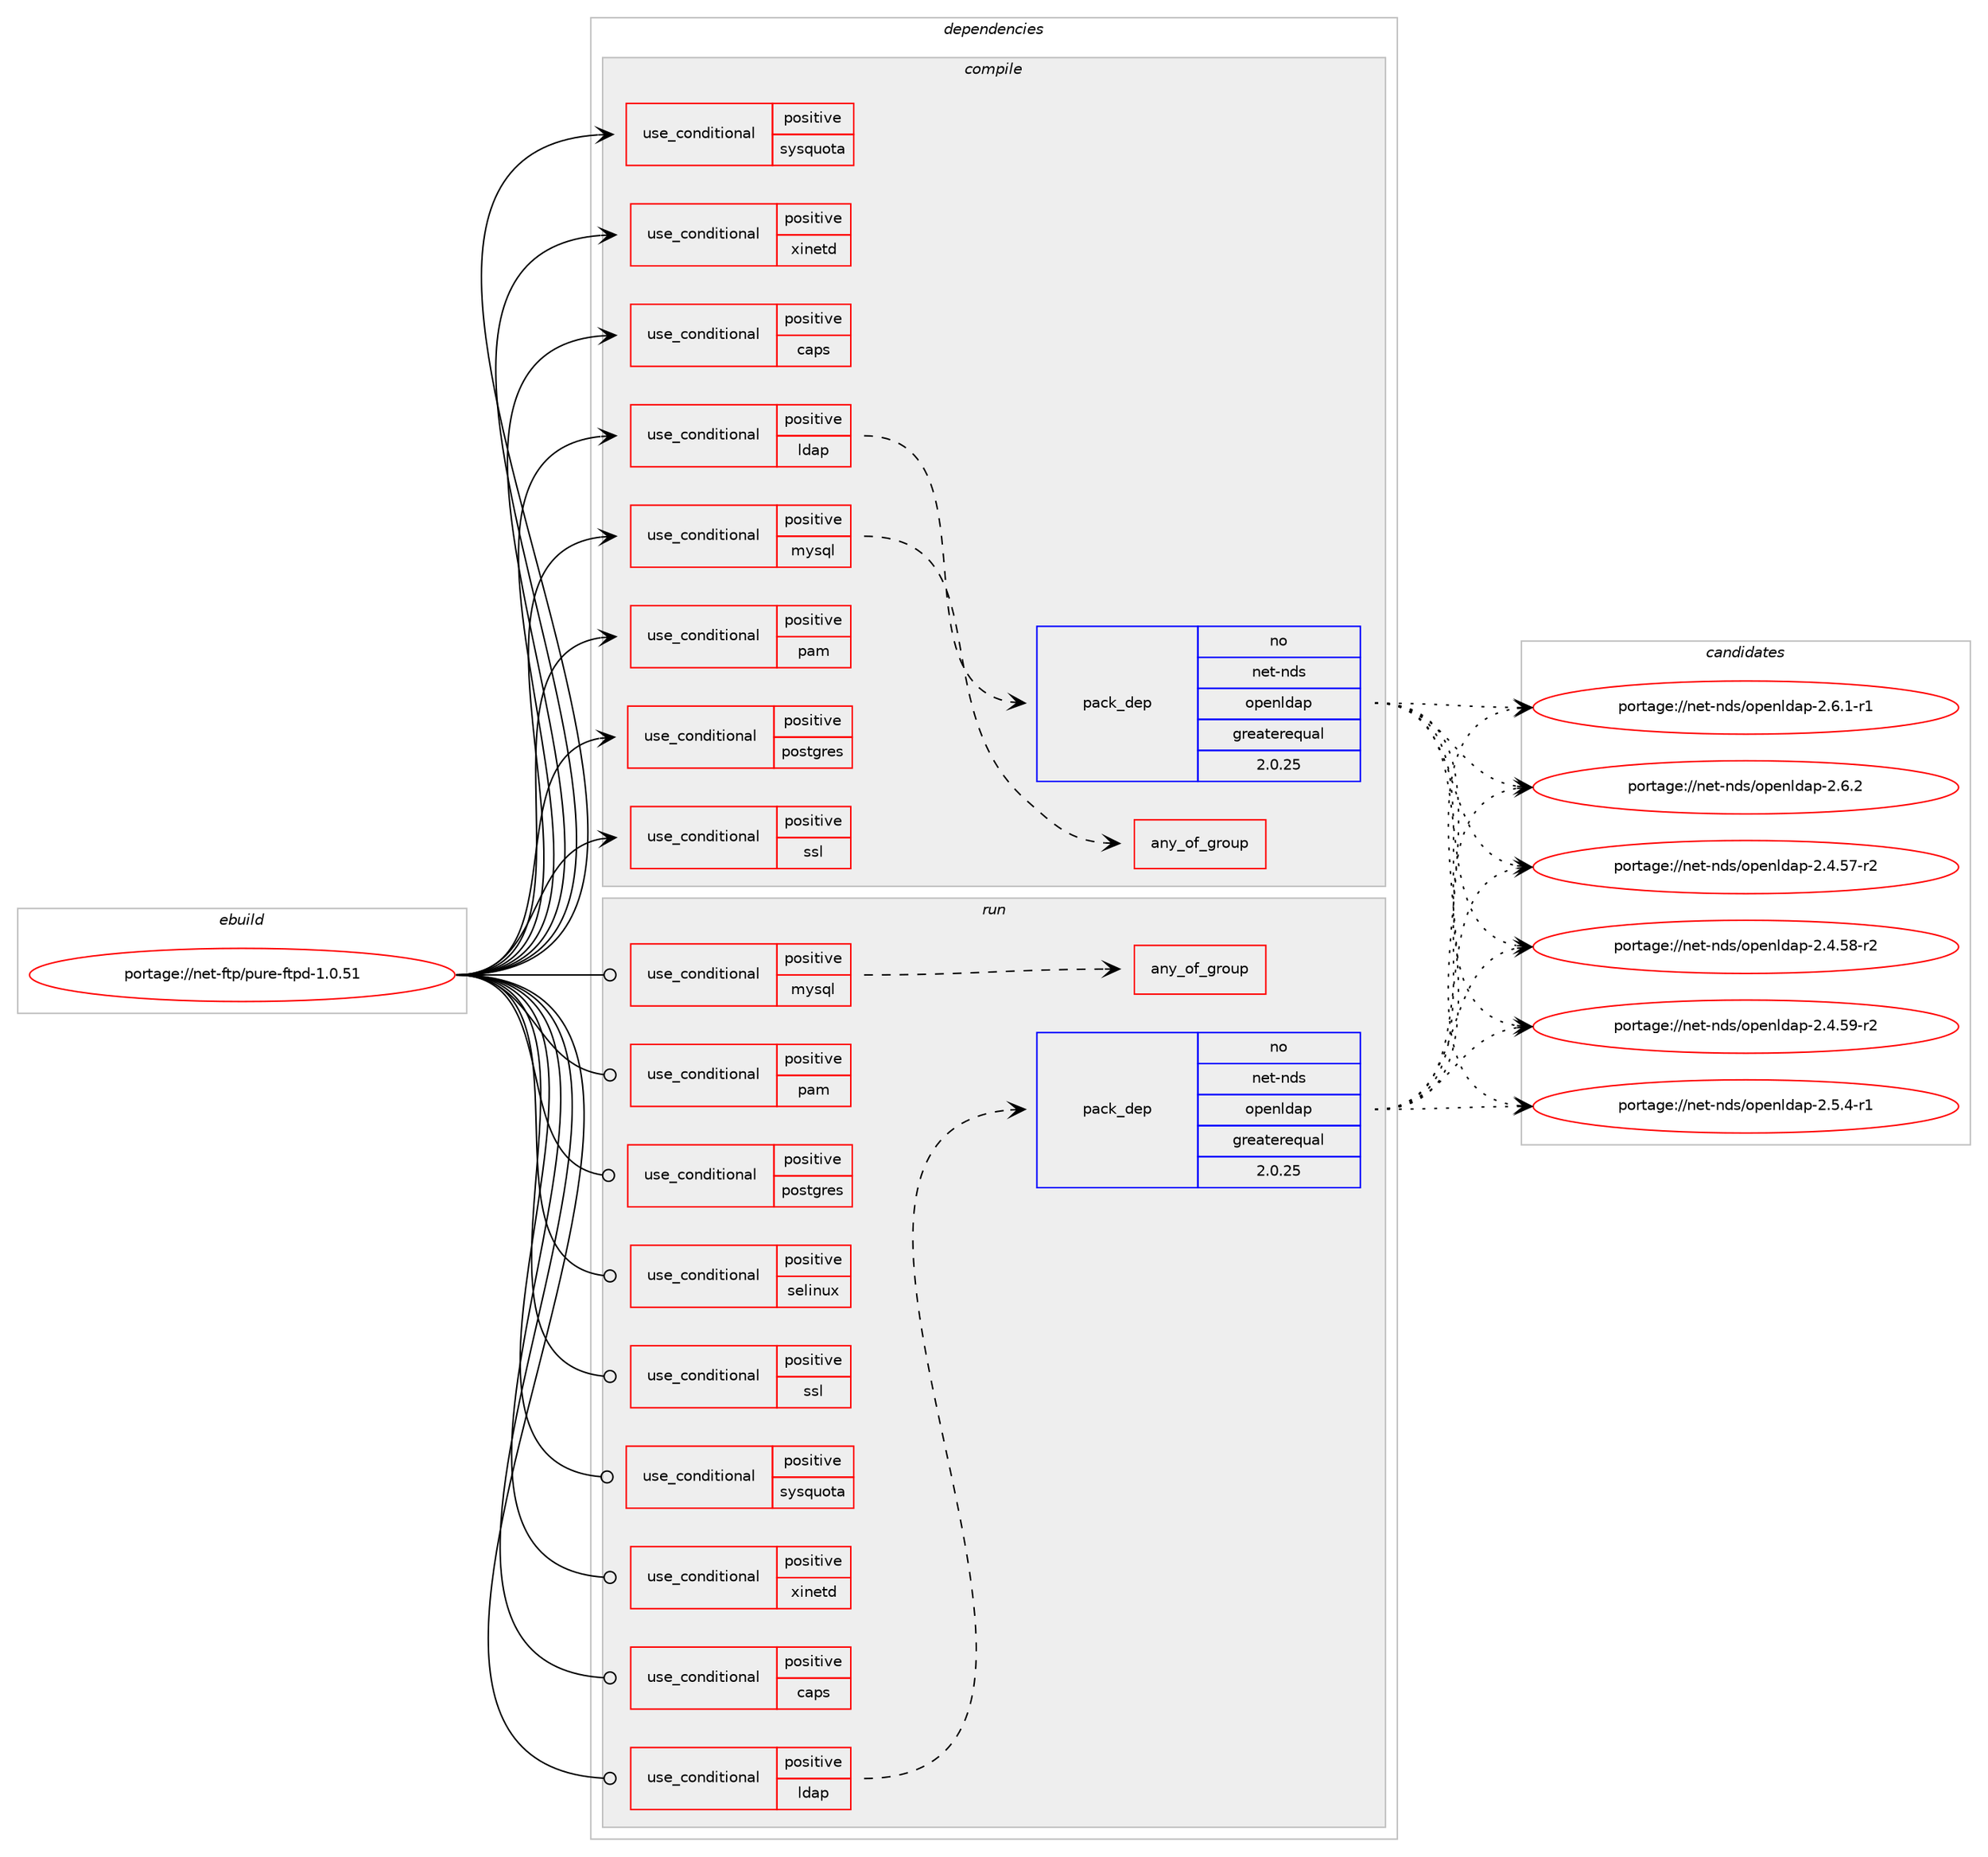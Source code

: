 digraph prolog {

# *************
# Graph options
# *************

newrank=true;
concentrate=true;
compound=true;
graph [rankdir=LR,fontname=Helvetica,fontsize=10,ranksep=1.5];#, ranksep=2.5, nodesep=0.2];
edge  [arrowhead=vee];
node  [fontname=Helvetica,fontsize=10];

# **********
# The ebuild
# **********

subgraph cluster_leftcol {
color=gray;
label=<<i>ebuild</i>>;
id [label="portage://net-ftp/pure-ftpd-1.0.51", color=red, width=4, href="../net-ftp/pure-ftpd-1.0.51.svg"];
}

# ****************
# The dependencies
# ****************

subgraph cluster_midcol {
color=gray;
label=<<i>dependencies</i>>;
subgraph cluster_compile {
fillcolor="#eeeeee";
style=filled;
label=<<i>compile</i>>;
subgraph cond730 {
dependency922 [label=<<TABLE BORDER="0" CELLBORDER="1" CELLSPACING="0" CELLPADDING="4"><TR><TD ROWSPAN="3" CELLPADDING="10">use_conditional</TD></TR><TR><TD>positive</TD></TR><TR><TD>caps</TD></TR></TABLE>>, shape=none, color=red];
# *** BEGIN UNKNOWN DEPENDENCY TYPE (TODO) ***
# dependency922 -> package_dependency(portage://net-ftp/pure-ftpd-1.0.51,install,no,sys-libs,libcap,none,[,,],[],[])
# *** END UNKNOWN DEPENDENCY TYPE (TODO) ***

}
id:e -> dependency922:w [weight=20,style="solid",arrowhead="vee"];
subgraph cond731 {
dependency923 [label=<<TABLE BORDER="0" CELLBORDER="1" CELLSPACING="0" CELLPADDING="4"><TR><TD ROWSPAN="3" CELLPADDING="10">use_conditional</TD></TR><TR><TD>positive</TD></TR><TR><TD>ldap</TD></TR></TABLE>>, shape=none, color=red];
subgraph pack190 {
dependency924 [label=<<TABLE BORDER="0" CELLBORDER="1" CELLSPACING="0" CELLPADDING="4" WIDTH="220"><TR><TD ROWSPAN="6" CELLPADDING="30">pack_dep</TD></TR><TR><TD WIDTH="110">no</TD></TR><TR><TD>net-nds</TD></TR><TR><TD>openldap</TD></TR><TR><TD>greaterequal</TD></TR><TR><TD>2.0.25</TD></TR></TABLE>>, shape=none, color=blue];
}
dependency923:e -> dependency924:w [weight=20,style="dashed",arrowhead="vee"];
}
id:e -> dependency923:w [weight=20,style="solid",arrowhead="vee"];
subgraph cond732 {
dependency925 [label=<<TABLE BORDER="0" CELLBORDER="1" CELLSPACING="0" CELLPADDING="4"><TR><TD ROWSPAN="3" CELLPADDING="10">use_conditional</TD></TR><TR><TD>positive</TD></TR><TR><TD>mysql</TD></TR></TABLE>>, shape=none, color=red];
subgraph any4 {
dependency926 [label=<<TABLE BORDER="0" CELLBORDER="1" CELLSPACING="0" CELLPADDING="4"><TR><TD CELLPADDING="10">any_of_group</TD></TR></TABLE>>, shape=none, color=red];# *** BEGIN UNKNOWN DEPENDENCY TYPE (TODO) ***
# dependency926 -> package_dependency(portage://net-ftp/pure-ftpd-1.0.51,install,no,dev-db,mariadb-connector-c,none,[,,],[],[])
# *** END UNKNOWN DEPENDENCY TYPE (TODO) ***

# *** BEGIN UNKNOWN DEPENDENCY TYPE (TODO) ***
# dependency926 -> package_dependency(portage://net-ftp/pure-ftpd-1.0.51,install,no,dev-db,mysql-connector-c,none,[,,],[],[])
# *** END UNKNOWN DEPENDENCY TYPE (TODO) ***

}
dependency925:e -> dependency926:w [weight=20,style="dashed",arrowhead="vee"];
}
id:e -> dependency925:w [weight=20,style="solid",arrowhead="vee"];
subgraph cond733 {
dependency927 [label=<<TABLE BORDER="0" CELLBORDER="1" CELLSPACING="0" CELLPADDING="4"><TR><TD ROWSPAN="3" CELLPADDING="10">use_conditional</TD></TR><TR><TD>positive</TD></TR><TR><TD>pam</TD></TR></TABLE>>, shape=none, color=red];
# *** BEGIN UNKNOWN DEPENDENCY TYPE (TODO) ***
# dependency927 -> package_dependency(portage://net-ftp/pure-ftpd-1.0.51,install,no,sys-libs,pam,none,[,,],[],[])
# *** END UNKNOWN DEPENDENCY TYPE (TODO) ***

}
id:e -> dependency927:w [weight=20,style="solid",arrowhead="vee"];
subgraph cond734 {
dependency928 [label=<<TABLE BORDER="0" CELLBORDER="1" CELLSPACING="0" CELLPADDING="4"><TR><TD ROWSPAN="3" CELLPADDING="10">use_conditional</TD></TR><TR><TD>positive</TD></TR><TR><TD>postgres</TD></TR></TABLE>>, shape=none, color=red];
# *** BEGIN UNKNOWN DEPENDENCY TYPE (TODO) ***
# dependency928 -> package_dependency(portage://net-ftp/pure-ftpd-1.0.51,install,no,dev-db,postgresql,none,[,,],any_same_slot,[])
# *** END UNKNOWN DEPENDENCY TYPE (TODO) ***

}
id:e -> dependency928:w [weight=20,style="solid",arrowhead="vee"];
subgraph cond735 {
dependency929 [label=<<TABLE BORDER="0" CELLBORDER="1" CELLSPACING="0" CELLPADDING="4"><TR><TD ROWSPAN="3" CELLPADDING="10">use_conditional</TD></TR><TR><TD>positive</TD></TR><TR><TD>ssl</TD></TR></TABLE>>, shape=none, color=red];
# *** BEGIN UNKNOWN DEPENDENCY TYPE (TODO) ***
# dependency929 -> package_dependency(portage://net-ftp/pure-ftpd-1.0.51,install,no,dev-libs,openssl,none,[,,],[slot(0),equal],[use(disable(bindist),negative)])
# *** END UNKNOWN DEPENDENCY TYPE (TODO) ***

}
id:e -> dependency929:w [weight=20,style="solid",arrowhead="vee"];
subgraph cond736 {
dependency930 [label=<<TABLE BORDER="0" CELLBORDER="1" CELLSPACING="0" CELLPADDING="4"><TR><TD ROWSPAN="3" CELLPADDING="10">use_conditional</TD></TR><TR><TD>positive</TD></TR><TR><TD>sysquota</TD></TR></TABLE>>, shape=none, color=red];
# *** BEGIN UNKNOWN DEPENDENCY TYPE (TODO) ***
# dependency930 -> package_dependency(portage://net-ftp/pure-ftpd-1.0.51,install,no,sys-fs,quota,none,[,,],[],[use(disable(rpc),none)])
# *** END UNKNOWN DEPENDENCY TYPE (TODO) ***

}
id:e -> dependency930:w [weight=20,style="solid",arrowhead="vee"];
subgraph cond737 {
dependency931 [label=<<TABLE BORDER="0" CELLBORDER="1" CELLSPACING="0" CELLPADDING="4"><TR><TD ROWSPAN="3" CELLPADDING="10">use_conditional</TD></TR><TR><TD>positive</TD></TR><TR><TD>xinetd</TD></TR></TABLE>>, shape=none, color=red];
# *** BEGIN UNKNOWN DEPENDENCY TYPE (TODO) ***
# dependency931 -> package_dependency(portage://net-ftp/pure-ftpd-1.0.51,install,no,virtual,inetd,none,[,,],[],[])
# *** END UNKNOWN DEPENDENCY TYPE (TODO) ***

}
id:e -> dependency931:w [weight=20,style="solid",arrowhead="vee"];
# *** BEGIN UNKNOWN DEPENDENCY TYPE (TODO) ***
# id -> package_dependency(portage://net-ftp/pure-ftpd-1.0.51,install,no,dev-libs,libsodium,none,[,,],any_same_slot,[])
# *** END UNKNOWN DEPENDENCY TYPE (TODO) ***

# *** BEGIN UNKNOWN DEPENDENCY TYPE (TODO) ***
# id -> package_dependency(portage://net-ftp/pure-ftpd-1.0.51,install,no,virtual,libcrypt,none,[,,],any_same_slot,[])
# *** END UNKNOWN DEPENDENCY TYPE (TODO) ***

}
subgraph cluster_compileandrun {
fillcolor="#eeeeee";
style=filled;
label=<<i>compile and run</i>>;
}
subgraph cluster_run {
fillcolor="#eeeeee";
style=filled;
label=<<i>run</i>>;
subgraph cond738 {
dependency932 [label=<<TABLE BORDER="0" CELLBORDER="1" CELLSPACING="0" CELLPADDING="4"><TR><TD ROWSPAN="3" CELLPADDING="10">use_conditional</TD></TR><TR><TD>positive</TD></TR><TR><TD>caps</TD></TR></TABLE>>, shape=none, color=red];
# *** BEGIN UNKNOWN DEPENDENCY TYPE (TODO) ***
# dependency932 -> package_dependency(portage://net-ftp/pure-ftpd-1.0.51,run,no,sys-libs,libcap,none,[,,],[],[])
# *** END UNKNOWN DEPENDENCY TYPE (TODO) ***

}
id:e -> dependency932:w [weight=20,style="solid",arrowhead="odot"];
subgraph cond739 {
dependency933 [label=<<TABLE BORDER="0" CELLBORDER="1" CELLSPACING="0" CELLPADDING="4"><TR><TD ROWSPAN="3" CELLPADDING="10">use_conditional</TD></TR><TR><TD>positive</TD></TR><TR><TD>ldap</TD></TR></TABLE>>, shape=none, color=red];
subgraph pack191 {
dependency934 [label=<<TABLE BORDER="0" CELLBORDER="1" CELLSPACING="0" CELLPADDING="4" WIDTH="220"><TR><TD ROWSPAN="6" CELLPADDING="30">pack_dep</TD></TR><TR><TD WIDTH="110">no</TD></TR><TR><TD>net-nds</TD></TR><TR><TD>openldap</TD></TR><TR><TD>greaterequal</TD></TR><TR><TD>2.0.25</TD></TR></TABLE>>, shape=none, color=blue];
}
dependency933:e -> dependency934:w [weight=20,style="dashed",arrowhead="vee"];
}
id:e -> dependency933:w [weight=20,style="solid",arrowhead="odot"];
subgraph cond740 {
dependency935 [label=<<TABLE BORDER="0" CELLBORDER="1" CELLSPACING="0" CELLPADDING="4"><TR><TD ROWSPAN="3" CELLPADDING="10">use_conditional</TD></TR><TR><TD>positive</TD></TR><TR><TD>mysql</TD></TR></TABLE>>, shape=none, color=red];
subgraph any5 {
dependency936 [label=<<TABLE BORDER="0" CELLBORDER="1" CELLSPACING="0" CELLPADDING="4"><TR><TD CELLPADDING="10">any_of_group</TD></TR></TABLE>>, shape=none, color=red];# *** BEGIN UNKNOWN DEPENDENCY TYPE (TODO) ***
# dependency936 -> package_dependency(portage://net-ftp/pure-ftpd-1.0.51,run,no,dev-db,mariadb-connector-c,none,[,,],[],[])
# *** END UNKNOWN DEPENDENCY TYPE (TODO) ***

# *** BEGIN UNKNOWN DEPENDENCY TYPE (TODO) ***
# dependency936 -> package_dependency(portage://net-ftp/pure-ftpd-1.0.51,run,no,dev-db,mysql-connector-c,none,[,,],[],[])
# *** END UNKNOWN DEPENDENCY TYPE (TODO) ***

}
dependency935:e -> dependency936:w [weight=20,style="dashed",arrowhead="vee"];
}
id:e -> dependency935:w [weight=20,style="solid",arrowhead="odot"];
subgraph cond741 {
dependency937 [label=<<TABLE BORDER="0" CELLBORDER="1" CELLSPACING="0" CELLPADDING="4"><TR><TD ROWSPAN="3" CELLPADDING="10">use_conditional</TD></TR><TR><TD>positive</TD></TR><TR><TD>pam</TD></TR></TABLE>>, shape=none, color=red];
# *** BEGIN UNKNOWN DEPENDENCY TYPE (TODO) ***
# dependency937 -> package_dependency(portage://net-ftp/pure-ftpd-1.0.51,run,no,sys-libs,pam,none,[,,],[],[])
# *** END UNKNOWN DEPENDENCY TYPE (TODO) ***

}
id:e -> dependency937:w [weight=20,style="solid",arrowhead="odot"];
subgraph cond742 {
dependency938 [label=<<TABLE BORDER="0" CELLBORDER="1" CELLSPACING="0" CELLPADDING="4"><TR><TD ROWSPAN="3" CELLPADDING="10">use_conditional</TD></TR><TR><TD>positive</TD></TR><TR><TD>postgres</TD></TR></TABLE>>, shape=none, color=red];
# *** BEGIN UNKNOWN DEPENDENCY TYPE (TODO) ***
# dependency938 -> package_dependency(portage://net-ftp/pure-ftpd-1.0.51,run,no,dev-db,postgresql,none,[,,],any_same_slot,[])
# *** END UNKNOWN DEPENDENCY TYPE (TODO) ***

}
id:e -> dependency938:w [weight=20,style="solid",arrowhead="odot"];
subgraph cond743 {
dependency939 [label=<<TABLE BORDER="0" CELLBORDER="1" CELLSPACING="0" CELLPADDING="4"><TR><TD ROWSPAN="3" CELLPADDING="10">use_conditional</TD></TR><TR><TD>positive</TD></TR><TR><TD>selinux</TD></TR></TABLE>>, shape=none, color=red];
# *** BEGIN UNKNOWN DEPENDENCY TYPE (TODO) ***
# dependency939 -> package_dependency(portage://net-ftp/pure-ftpd-1.0.51,run,no,sec-policy,selinux-ftp,none,[,,],[],[])
# *** END UNKNOWN DEPENDENCY TYPE (TODO) ***

}
id:e -> dependency939:w [weight=20,style="solid",arrowhead="odot"];
subgraph cond744 {
dependency940 [label=<<TABLE BORDER="0" CELLBORDER="1" CELLSPACING="0" CELLPADDING="4"><TR><TD ROWSPAN="3" CELLPADDING="10">use_conditional</TD></TR><TR><TD>positive</TD></TR><TR><TD>ssl</TD></TR></TABLE>>, shape=none, color=red];
# *** BEGIN UNKNOWN DEPENDENCY TYPE (TODO) ***
# dependency940 -> package_dependency(portage://net-ftp/pure-ftpd-1.0.51,run,no,dev-libs,openssl,none,[,,],[slot(0),equal],[use(disable(bindist),negative)])
# *** END UNKNOWN DEPENDENCY TYPE (TODO) ***

}
id:e -> dependency940:w [weight=20,style="solid",arrowhead="odot"];
subgraph cond745 {
dependency941 [label=<<TABLE BORDER="0" CELLBORDER="1" CELLSPACING="0" CELLPADDING="4"><TR><TD ROWSPAN="3" CELLPADDING="10">use_conditional</TD></TR><TR><TD>positive</TD></TR><TR><TD>sysquota</TD></TR></TABLE>>, shape=none, color=red];
# *** BEGIN UNKNOWN DEPENDENCY TYPE (TODO) ***
# dependency941 -> package_dependency(portage://net-ftp/pure-ftpd-1.0.51,run,no,sys-fs,quota,none,[,,],[],[use(disable(rpc),none)])
# *** END UNKNOWN DEPENDENCY TYPE (TODO) ***

}
id:e -> dependency941:w [weight=20,style="solid",arrowhead="odot"];
subgraph cond746 {
dependency942 [label=<<TABLE BORDER="0" CELLBORDER="1" CELLSPACING="0" CELLPADDING="4"><TR><TD ROWSPAN="3" CELLPADDING="10">use_conditional</TD></TR><TR><TD>positive</TD></TR><TR><TD>xinetd</TD></TR></TABLE>>, shape=none, color=red];
# *** BEGIN UNKNOWN DEPENDENCY TYPE (TODO) ***
# dependency942 -> package_dependency(portage://net-ftp/pure-ftpd-1.0.51,run,no,virtual,inetd,none,[,,],[],[])
# *** END UNKNOWN DEPENDENCY TYPE (TODO) ***

}
id:e -> dependency942:w [weight=20,style="solid",arrowhead="odot"];
# *** BEGIN UNKNOWN DEPENDENCY TYPE (TODO) ***
# id -> package_dependency(portage://net-ftp/pure-ftpd-1.0.51,run,no,dev-libs,libsodium,none,[,,],any_same_slot,[])
# *** END UNKNOWN DEPENDENCY TYPE (TODO) ***

# *** BEGIN UNKNOWN DEPENDENCY TYPE (TODO) ***
# id -> package_dependency(portage://net-ftp/pure-ftpd-1.0.51,run,no,net-ftp,ftpbase,none,[,,],[],[])
# *** END UNKNOWN DEPENDENCY TYPE (TODO) ***

# *** BEGIN UNKNOWN DEPENDENCY TYPE (TODO) ***
# id -> package_dependency(portage://net-ftp/pure-ftpd-1.0.51,run,no,virtual,libcrypt,none,[,,],any_same_slot,[])
# *** END UNKNOWN DEPENDENCY TYPE (TODO) ***

}
}

# **************
# The candidates
# **************

subgraph cluster_choices {
rank=same;
color=gray;
label=<<i>candidates</i>>;

subgraph choice190 {
color=black;
nodesep=1;
choice110101116451101001154711111210111010810097112455046524653554511450 [label="portage://net-nds/openldap-2.4.57-r2", color=red, width=4,href="../net-nds/openldap-2.4.57-r2.svg"];
choice110101116451101001154711111210111010810097112455046524653564511450 [label="portage://net-nds/openldap-2.4.58-r2", color=red, width=4,href="../net-nds/openldap-2.4.58-r2.svg"];
choice110101116451101001154711111210111010810097112455046524653574511450 [label="portage://net-nds/openldap-2.4.59-r2", color=red, width=4,href="../net-nds/openldap-2.4.59-r2.svg"];
choice1101011164511010011547111112101110108100971124550465346524511449 [label="portage://net-nds/openldap-2.5.4-r1", color=red, width=4,href="../net-nds/openldap-2.5.4-r1.svg"];
choice1101011164511010011547111112101110108100971124550465446494511449 [label="portage://net-nds/openldap-2.6.1-r1", color=red, width=4,href="../net-nds/openldap-2.6.1-r1.svg"];
choice110101116451101001154711111210111010810097112455046544650 [label="portage://net-nds/openldap-2.6.2", color=red, width=4,href="../net-nds/openldap-2.6.2.svg"];
dependency924:e -> choice110101116451101001154711111210111010810097112455046524653554511450:w [style=dotted,weight="100"];
dependency924:e -> choice110101116451101001154711111210111010810097112455046524653564511450:w [style=dotted,weight="100"];
dependency924:e -> choice110101116451101001154711111210111010810097112455046524653574511450:w [style=dotted,weight="100"];
dependency924:e -> choice1101011164511010011547111112101110108100971124550465346524511449:w [style=dotted,weight="100"];
dependency924:e -> choice1101011164511010011547111112101110108100971124550465446494511449:w [style=dotted,weight="100"];
dependency924:e -> choice110101116451101001154711111210111010810097112455046544650:w [style=dotted,weight="100"];
}
subgraph choice191 {
color=black;
nodesep=1;
choice110101116451101001154711111210111010810097112455046524653554511450 [label="portage://net-nds/openldap-2.4.57-r2", color=red, width=4,href="../net-nds/openldap-2.4.57-r2.svg"];
choice110101116451101001154711111210111010810097112455046524653564511450 [label="portage://net-nds/openldap-2.4.58-r2", color=red, width=4,href="../net-nds/openldap-2.4.58-r2.svg"];
choice110101116451101001154711111210111010810097112455046524653574511450 [label="portage://net-nds/openldap-2.4.59-r2", color=red, width=4,href="../net-nds/openldap-2.4.59-r2.svg"];
choice1101011164511010011547111112101110108100971124550465346524511449 [label="portage://net-nds/openldap-2.5.4-r1", color=red, width=4,href="../net-nds/openldap-2.5.4-r1.svg"];
choice1101011164511010011547111112101110108100971124550465446494511449 [label="portage://net-nds/openldap-2.6.1-r1", color=red, width=4,href="../net-nds/openldap-2.6.1-r1.svg"];
choice110101116451101001154711111210111010810097112455046544650 [label="portage://net-nds/openldap-2.6.2", color=red, width=4,href="../net-nds/openldap-2.6.2.svg"];
dependency934:e -> choice110101116451101001154711111210111010810097112455046524653554511450:w [style=dotted,weight="100"];
dependency934:e -> choice110101116451101001154711111210111010810097112455046524653564511450:w [style=dotted,weight="100"];
dependency934:e -> choice110101116451101001154711111210111010810097112455046524653574511450:w [style=dotted,weight="100"];
dependency934:e -> choice1101011164511010011547111112101110108100971124550465346524511449:w [style=dotted,weight="100"];
dependency934:e -> choice1101011164511010011547111112101110108100971124550465446494511449:w [style=dotted,weight="100"];
dependency934:e -> choice110101116451101001154711111210111010810097112455046544650:w [style=dotted,weight="100"];
}
}

}
